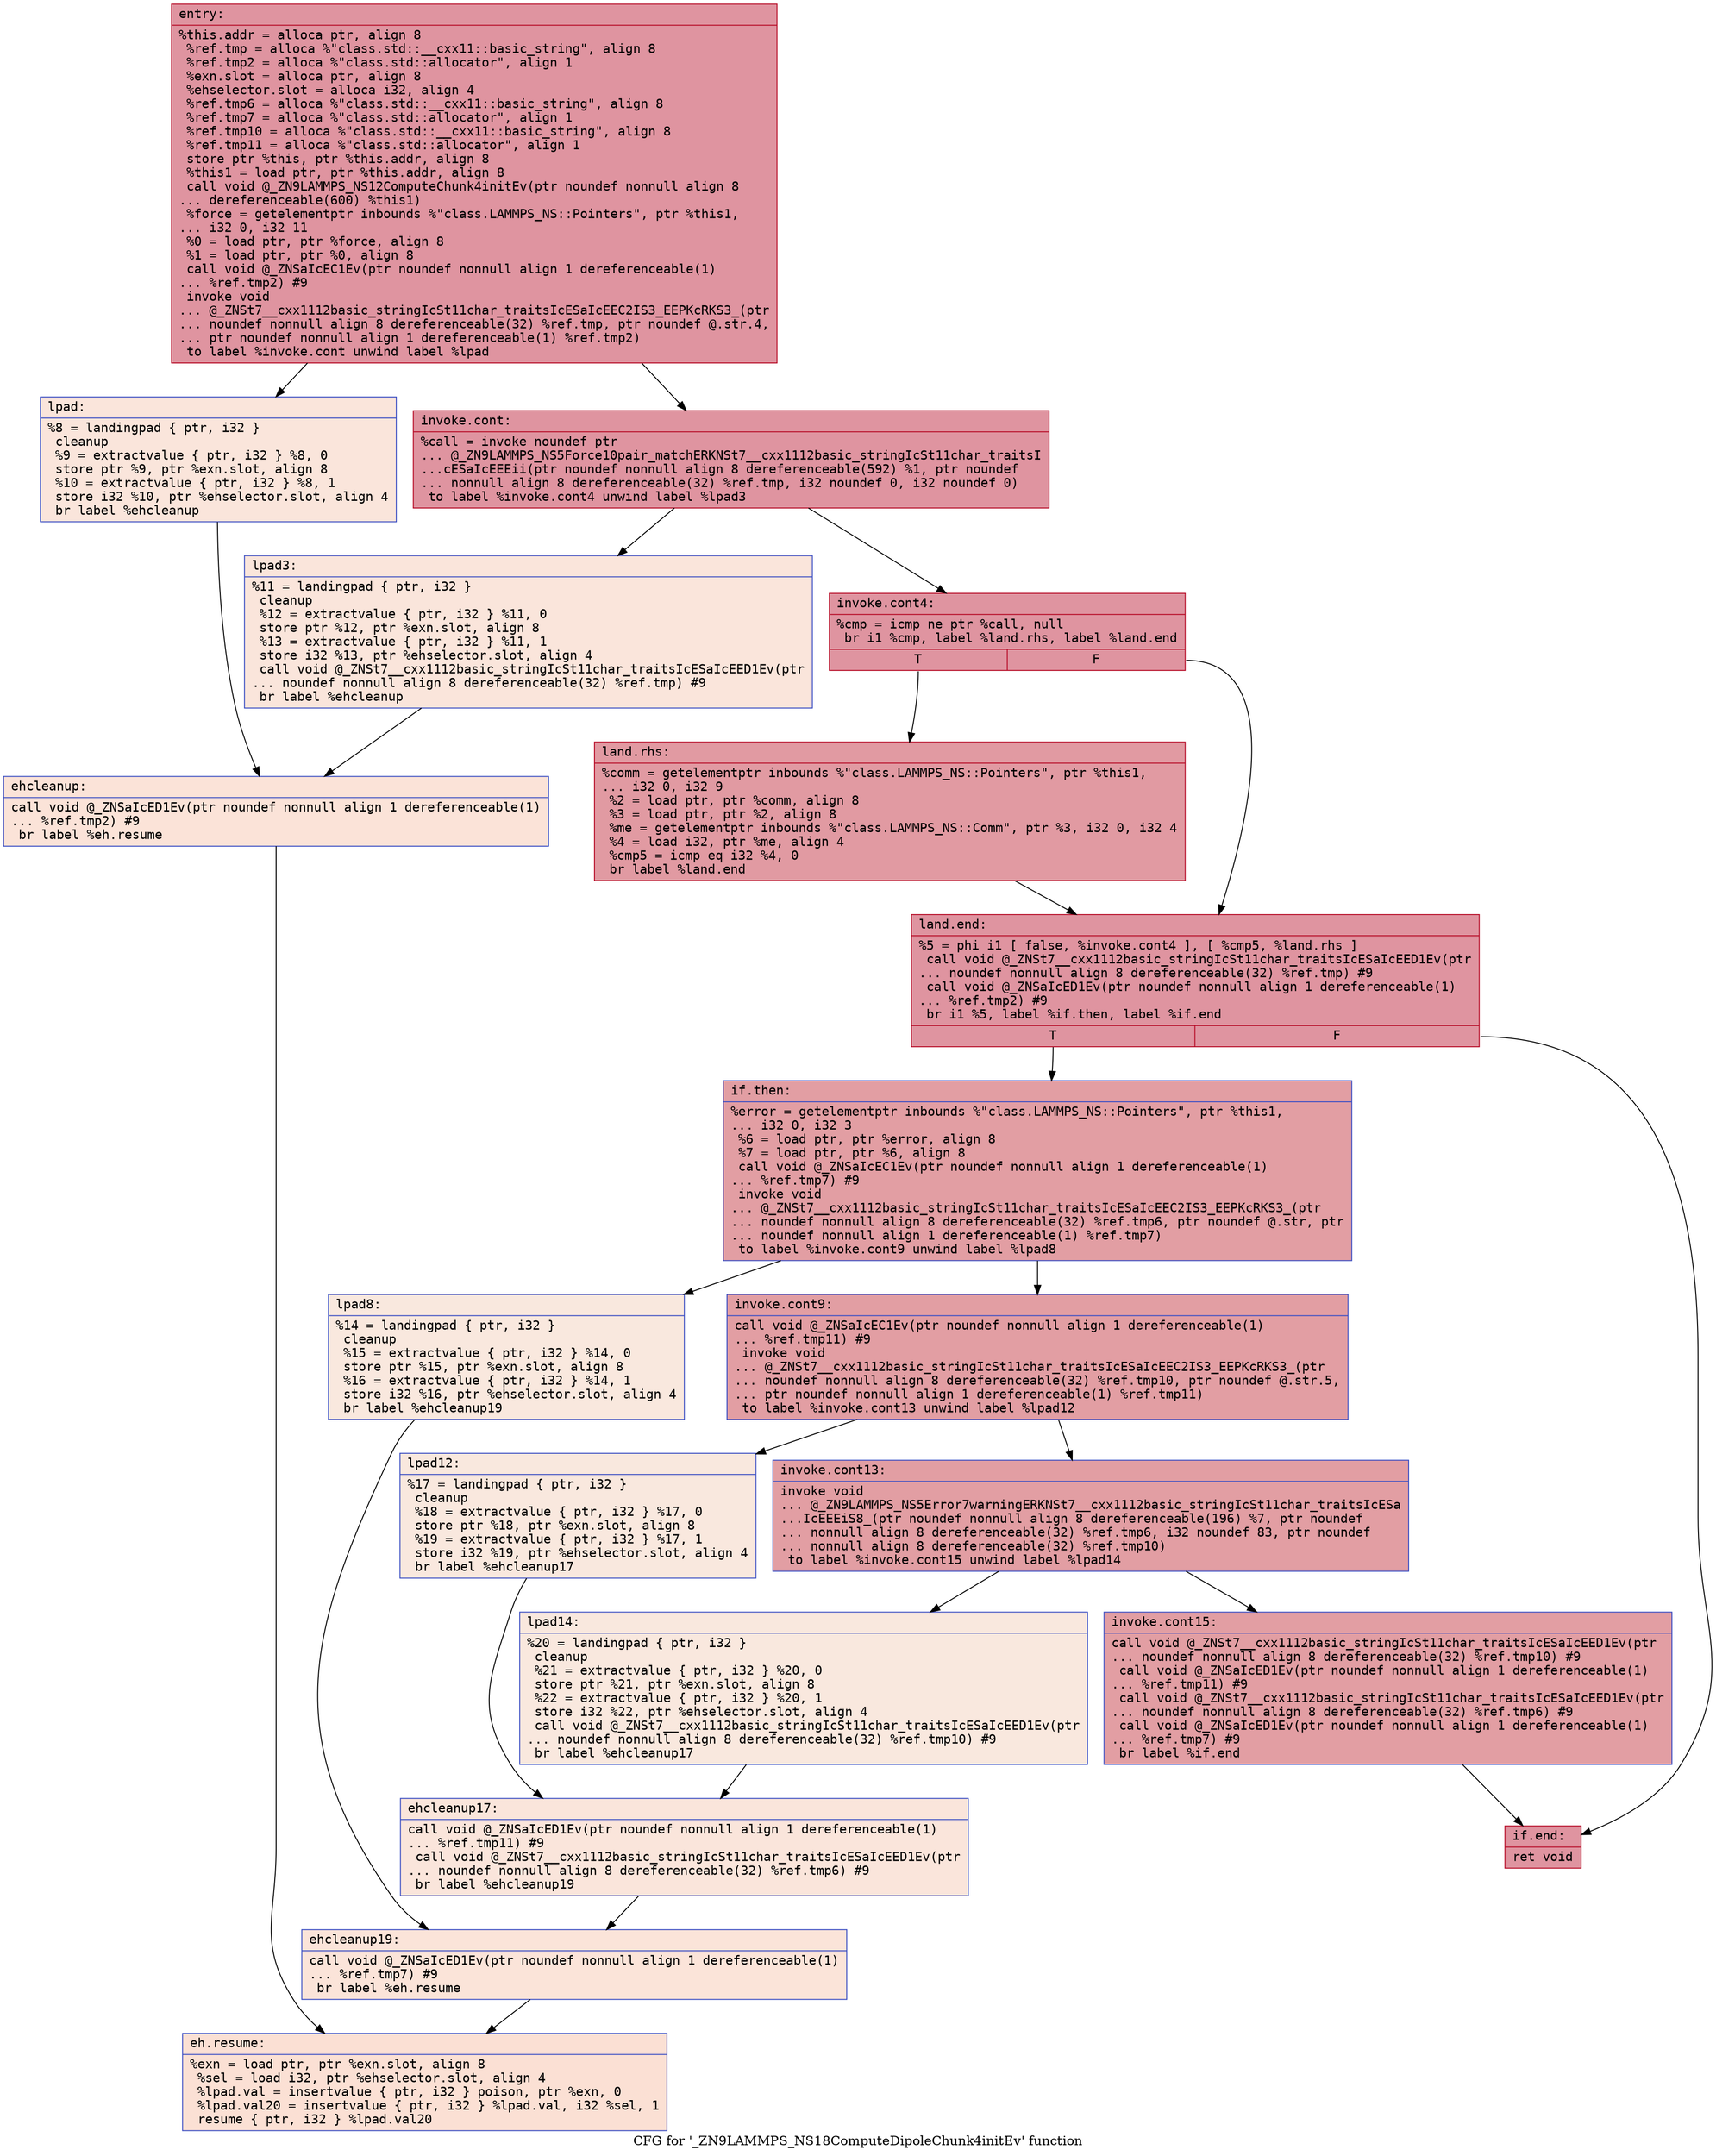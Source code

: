 digraph "CFG for '_ZN9LAMMPS_NS18ComputeDipoleChunk4initEv' function" {
	label="CFG for '_ZN9LAMMPS_NS18ComputeDipoleChunk4initEv' function";

	Node0x55e585135850 [shape=record,color="#b70d28ff", style=filled, fillcolor="#b70d2870" fontname="Courier",label="{entry:\l|  %this.addr = alloca ptr, align 8\l  %ref.tmp = alloca %\"class.std::__cxx11::basic_string\", align 8\l  %ref.tmp2 = alloca %\"class.std::allocator\", align 1\l  %exn.slot = alloca ptr, align 8\l  %ehselector.slot = alloca i32, align 4\l  %ref.tmp6 = alloca %\"class.std::__cxx11::basic_string\", align 8\l  %ref.tmp7 = alloca %\"class.std::allocator\", align 1\l  %ref.tmp10 = alloca %\"class.std::__cxx11::basic_string\", align 8\l  %ref.tmp11 = alloca %\"class.std::allocator\", align 1\l  store ptr %this, ptr %this.addr, align 8\l  %this1 = load ptr, ptr %this.addr, align 8\l  call void @_ZN9LAMMPS_NS12ComputeChunk4initEv(ptr noundef nonnull align 8\l... dereferenceable(600) %this1)\l  %force = getelementptr inbounds %\"class.LAMMPS_NS::Pointers\", ptr %this1,\l... i32 0, i32 11\l  %0 = load ptr, ptr %force, align 8\l  %1 = load ptr, ptr %0, align 8\l  call void @_ZNSaIcEC1Ev(ptr noundef nonnull align 1 dereferenceable(1)\l... %ref.tmp2) #9\l  invoke void\l... @_ZNSt7__cxx1112basic_stringIcSt11char_traitsIcESaIcEEC2IS3_EEPKcRKS3_(ptr\l... noundef nonnull align 8 dereferenceable(32) %ref.tmp, ptr noundef @.str.4,\l... ptr noundef nonnull align 1 dereferenceable(1) %ref.tmp2)\l          to label %invoke.cont unwind label %lpad\l}"];
	Node0x55e585135850 -> Node0x55e585136430[tooltip="entry -> invoke.cont\nProbability 100.00%" ];
	Node0x55e585135850 -> Node0x55e5851364b0[tooltip="entry -> lpad\nProbability 0.00%" ];
	Node0x55e585136430 [shape=record,color="#b70d28ff", style=filled, fillcolor="#b70d2870" fontname="Courier",label="{invoke.cont:\l|  %call = invoke noundef ptr\l... @_ZN9LAMMPS_NS5Force10pair_matchERKNSt7__cxx1112basic_stringIcSt11char_traitsI\l...cESaIcEEEii(ptr noundef nonnull align 8 dereferenceable(592) %1, ptr noundef\l... nonnull align 8 dereferenceable(32) %ref.tmp, i32 noundef 0, i32 noundef 0)\l          to label %invoke.cont4 unwind label %lpad3\l}"];
	Node0x55e585136430 -> Node0x55e5851363e0[tooltip="invoke.cont -> invoke.cont4\nProbability 100.00%" ];
	Node0x55e585136430 -> Node0x55e585136750[tooltip="invoke.cont -> lpad3\nProbability 0.00%" ];
	Node0x55e5851363e0 [shape=record,color="#b70d28ff", style=filled, fillcolor="#b70d2870" fontname="Courier",label="{invoke.cont4:\l|  %cmp = icmp ne ptr %call, null\l  br i1 %cmp, label %land.rhs, label %land.end\l|{<s0>T|<s1>F}}"];
	Node0x55e5851363e0:s0 -> Node0x55e585136b60[tooltip="invoke.cont4 -> land.rhs\nProbability 62.50%" ];
	Node0x55e5851363e0:s1 -> Node0x55e585136bb0[tooltip="invoke.cont4 -> land.end\nProbability 37.50%" ];
	Node0x55e585136b60 [shape=record,color="#b70d28ff", style=filled, fillcolor="#bb1b2c70" fontname="Courier",label="{land.rhs:\l|  %comm = getelementptr inbounds %\"class.LAMMPS_NS::Pointers\", ptr %this1,\l... i32 0, i32 9\l  %2 = load ptr, ptr %comm, align 8\l  %3 = load ptr, ptr %2, align 8\l  %me = getelementptr inbounds %\"class.LAMMPS_NS::Comm\", ptr %3, i32 0, i32 4\l  %4 = load i32, ptr %me, align 4\l  %cmp5 = icmp eq i32 %4, 0\l  br label %land.end\l}"];
	Node0x55e585136b60 -> Node0x55e585136bb0[tooltip="land.rhs -> land.end\nProbability 100.00%" ];
	Node0x55e585136bb0 [shape=record,color="#b70d28ff", style=filled, fillcolor="#b70d2870" fontname="Courier",label="{land.end:\l|  %5 = phi i1 [ false, %invoke.cont4 ], [ %cmp5, %land.rhs ]\l  call void @_ZNSt7__cxx1112basic_stringIcSt11char_traitsIcESaIcEED1Ev(ptr\l... noundef nonnull align 8 dereferenceable(32) %ref.tmp) #9\l  call void @_ZNSaIcED1Ev(ptr noundef nonnull align 1 dereferenceable(1)\l... %ref.tmp2) #9\l  br i1 %5, label %if.then, label %if.end\l|{<s0>T|<s1>F}}"];
	Node0x55e585136bb0:s0 -> Node0x55e5851373a0[tooltip="land.end -> if.then\nProbability 50.00%" ];
	Node0x55e585136bb0:s1 -> Node0x55e585137770[tooltip="land.end -> if.end\nProbability 50.00%" ];
	Node0x55e5851373a0 [shape=record,color="#3d50c3ff", style=filled, fillcolor="#be242e70" fontname="Courier",label="{if.then:\l|  %error = getelementptr inbounds %\"class.LAMMPS_NS::Pointers\", ptr %this1,\l... i32 0, i32 3\l  %6 = load ptr, ptr %error, align 8\l  %7 = load ptr, ptr %6, align 8\l  call void @_ZNSaIcEC1Ev(ptr noundef nonnull align 1 dereferenceable(1)\l... %ref.tmp7) #9\l  invoke void\l... @_ZNSt7__cxx1112basic_stringIcSt11char_traitsIcESaIcEEC2IS3_EEPKcRKS3_(ptr\l... noundef nonnull align 8 dereferenceable(32) %ref.tmp6, ptr noundef @.str, ptr\l... noundef nonnull align 1 dereferenceable(1) %ref.tmp7)\l          to label %invoke.cont9 unwind label %lpad8\l}"];
	Node0x55e5851373a0 -> Node0x55e585137c50[tooltip="if.then -> invoke.cont9\nProbability 100.00%" ];
	Node0x55e5851373a0 -> Node0x55e585137cd0[tooltip="if.then -> lpad8\nProbability 0.00%" ];
	Node0x55e585137c50 [shape=record,color="#3d50c3ff", style=filled, fillcolor="#be242e70" fontname="Courier",label="{invoke.cont9:\l|  call void @_ZNSaIcEC1Ev(ptr noundef nonnull align 1 dereferenceable(1)\l... %ref.tmp11) #9\l  invoke void\l... @_ZNSt7__cxx1112basic_stringIcSt11char_traitsIcESaIcEEC2IS3_EEPKcRKS3_(ptr\l... noundef nonnull align 8 dereferenceable(32) %ref.tmp10, ptr noundef @.str.5,\l... ptr noundef nonnull align 1 dereferenceable(1) %ref.tmp11)\l          to label %invoke.cont13 unwind label %lpad12\l}"];
	Node0x55e585137c50 -> Node0x55e585138050[tooltip="invoke.cont9 -> invoke.cont13\nProbability 100.00%" ];
	Node0x55e585137c50 -> Node0x55e5851380a0[tooltip="invoke.cont9 -> lpad12\nProbability 0.00%" ];
	Node0x55e585138050 [shape=record,color="#3d50c3ff", style=filled, fillcolor="#be242e70" fontname="Courier",label="{invoke.cont13:\l|  invoke void\l... @_ZN9LAMMPS_NS5Error7warningERKNSt7__cxx1112basic_stringIcSt11char_traitsIcESa\l...IcEEEiS8_(ptr noundef nonnull align 8 dereferenceable(196) %7, ptr noundef\l... nonnull align 8 dereferenceable(32) %ref.tmp6, i32 noundef 83, ptr noundef\l... nonnull align 8 dereferenceable(32) %ref.tmp10)\l          to label %invoke.cont15 unwind label %lpad14\l}"];
	Node0x55e585138050 -> Node0x55e585138000[tooltip="invoke.cont13 -> invoke.cont15\nProbability 100.00%" ];
	Node0x55e585138050 -> Node0x55e5851383c0[tooltip="invoke.cont13 -> lpad14\nProbability 0.00%" ];
	Node0x55e585138000 [shape=record,color="#3d50c3ff", style=filled, fillcolor="#be242e70" fontname="Courier",label="{invoke.cont15:\l|  call void @_ZNSt7__cxx1112basic_stringIcSt11char_traitsIcESaIcEED1Ev(ptr\l... noundef nonnull align 8 dereferenceable(32) %ref.tmp10) #9\l  call void @_ZNSaIcED1Ev(ptr noundef nonnull align 1 dereferenceable(1)\l... %ref.tmp11) #9\l  call void @_ZNSt7__cxx1112basic_stringIcSt11char_traitsIcESaIcEED1Ev(ptr\l... noundef nonnull align 8 dereferenceable(32) %ref.tmp6) #9\l  call void @_ZNSaIcED1Ev(ptr noundef nonnull align 1 dereferenceable(1)\l... %ref.tmp7) #9\l  br label %if.end\l}"];
	Node0x55e585138000 -> Node0x55e585137770[tooltip="invoke.cont15 -> if.end\nProbability 100.00%" ];
	Node0x55e5851364b0 [shape=record,color="#3d50c3ff", style=filled, fillcolor="#f4c5ad70" fontname="Courier",label="{lpad:\l|  %8 = landingpad \{ ptr, i32 \}\l          cleanup\l  %9 = extractvalue \{ ptr, i32 \} %8, 0\l  store ptr %9, ptr %exn.slot, align 8\l  %10 = extractvalue \{ ptr, i32 \} %8, 1\l  store i32 %10, ptr %ehselector.slot, align 4\l  br label %ehcleanup\l}"];
	Node0x55e5851364b0 -> Node0x55e585138e80[tooltip="lpad -> ehcleanup\nProbability 100.00%" ];
	Node0x55e585136750 [shape=record,color="#3d50c3ff", style=filled, fillcolor="#f4c5ad70" fontname="Courier",label="{lpad3:\l|  %11 = landingpad \{ ptr, i32 \}\l          cleanup\l  %12 = extractvalue \{ ptr, i32 \} %11, 0\l  store ptr %12, ptr %exn.slot, align 8\l  %13 = extractvalue \{ ptr, i32 \} %11, 1\l  store i32 %13, ptr %ehselector.slot, align 4\l  call void @_ZNSt7__cxx1112basic_stringIcSt11char_traitsIcESaIcEED1Ev(ptr\l... noundef nonnull align 8 dereferenceable(32) %ref.tmp) #9\l  br label %ehcleanup\l}"];
	Node0x55e585136750 -> Node0x55e585138e80[tooltip="lpad3 -> ehcleanup\nProbability 100.00%" ];
	Node0x55e585138e80 [shape=record,color="#3d50c3ff", style=filled, fillcolor="#f6bfa670" fontname="Courier",label="{ehcleanup:\l|  call void @_ZNSaIcED1Ev(ptr noundef nonnull align 1 dereferenceable(1)\l... %ref.tmp2) #9\l  br label %eh.resume\l}"];
	Node0x55e585138e80 -> Node0x55e5851394a0[tooltip="ehcleanup -> eh.resume\nProbability 100.00%" ];
	Node0x55e585137cd0 [shape=record,color="#3d50c3ff", style=filled, fillcolor="#f2cab570" fontname="Courier",label="{lpad8:\l|  %14 = landingpad \{ ptr, i32 \}\l          cleanup\l  %15 = extractvalue \{ ptr, i32 \} %14, 0\l  store ptr %15, ptr %exn.slot, align 8\l  %16 = extractvalue \{ ptr, i32 \} %14, 1\l  store i32 %16, ptr %ehselector.slot, align 4\l  br label %ehcleanup19\l}"];
	Node0x55e585137cd0 -> Node0x55e5851397f0[tooltip="lpad8 -> ehcleanup19\nProbability 100.00%" ];
	Node0x55e5851380a0 [shape=record,color="#3d50c3ff", style=filled, fillcolor="#f2cab570" fontname="Courier",label="{lpad12:\l|  %17 = landingpad \{ ptr, i32 \}\l          cleanup\l  %18 = extractvalue \{ ptr, i32 \} %17, 0\l  store ptr %18, ptr %exn.slot, align 8\l  %19 = extractvalue \{ ptr, i32 \} %17, 1\l  store i32 %19, ptr %ehselector.slot, align 4\l  br label %ehcleanup17\l}"];
	Node0x55e5851380a0 -> Node0x55e585139b60[tooltip="lpad12 -> ehcleanup17\nProbability 100.00%" ];
	Node0x55e5851383c0 [shape=record,color="#3d50c3ff", style=filled, fillcolor="#f2cab570" fontname="Courier",label="{lpad14:\l|  %20 = landingpad \{ ptr, i32 \}\l          cleanup\l  %21 = extractvalue \{ ptr, i32 \} %20, 0\l  store ptr %21, ptr %exn.slot, align 8\l  %22 = extractvalue \{ ptr, i32 \} %20, 1\l  store i32 %22, ptr %ehselector.slot, align 4\l  call void @_ZNSt7__cxx1112basic_stringIcSt11char_traitsIcESaIcEED1Ev(ptr\l... noundef nonnull align 8 dereferenceable(32) %ref.tmp10) #9\l  br label %ehcleanup17\l}"];
	Node0x55e5851383c0 -> Node0x55e585139b60[tooltip="lpad14 -> ehcleanup17\nProbability 100.00%" ];
	Node0x55e585139b60 [shape=record,color="#3d50c3ff", style=filled, fillcolor="#f4c5ad70" fontname="Courier",label="{ehcleanup17:\l|  call void @_ZNSaIcED1Ev(ptr noundef nonnull align 1 dereferenceable(1)\l... %ref.tmp11) #9\l  call void @_ZNSt7__cxx1112basic_stringIcSt11char_traitsIcESaIcEED1Ev(ptr\l... noundef nonnull align 8 dereferenceable(32) %ref.tmp6) #9\l  br label %ehcleanup19\l}"];
	Node0x55e585139b60 -> Node0x55e5851397f0[tooltip="ehcleanup17 -> ehcleanup19\nProbability 100.00%" ];
	Node0x55e5851397f0 [shape=record,color="#3d50c3ff", style=filled, fillcolor="#f5c1a970" fontname="Courier",label="{ehcleanup19:\l|  call void @_ZNSaIcED1Ev(ptr noundef nonnull align 1 dereferenceable(1)\l... %ref.tmp7) #9\l  br label %eh.resume\l}"];
	Node0x55e5851397f0 -> Node0x55e5851394a0[tooltip="ehcleanup19 -> eh.resume\nProbability 100.00%" ];
	Node0x55e585137770 [shape=record,color="#b70d28ff", style=filled, fillcolor="#b70d2870" fontname="Courier",label="{if.end:\l|  ret void\l}"];
	Node0x55e5851394a0 [shape=record,color="#3d50c3ff", style=filled, fillcolor="#f7b99e70" fontname="Courier",label="{eh.resume:\l|  %exn = load ptr, ptr %exn.slot, align 8\l  %sel = load i32, ptr %ehselector.slot, align 4\l  %lpad.val = insertvalue \{ ptr, i32 \} poison, ptr %exn, 0\l  %lpad.val20 = insertvalue \{ ptr, i32 \} %lpad.val, i32 %sel, 1\l  resume \{ ptr, i32 \} %lpad.val20\l}"];
}

